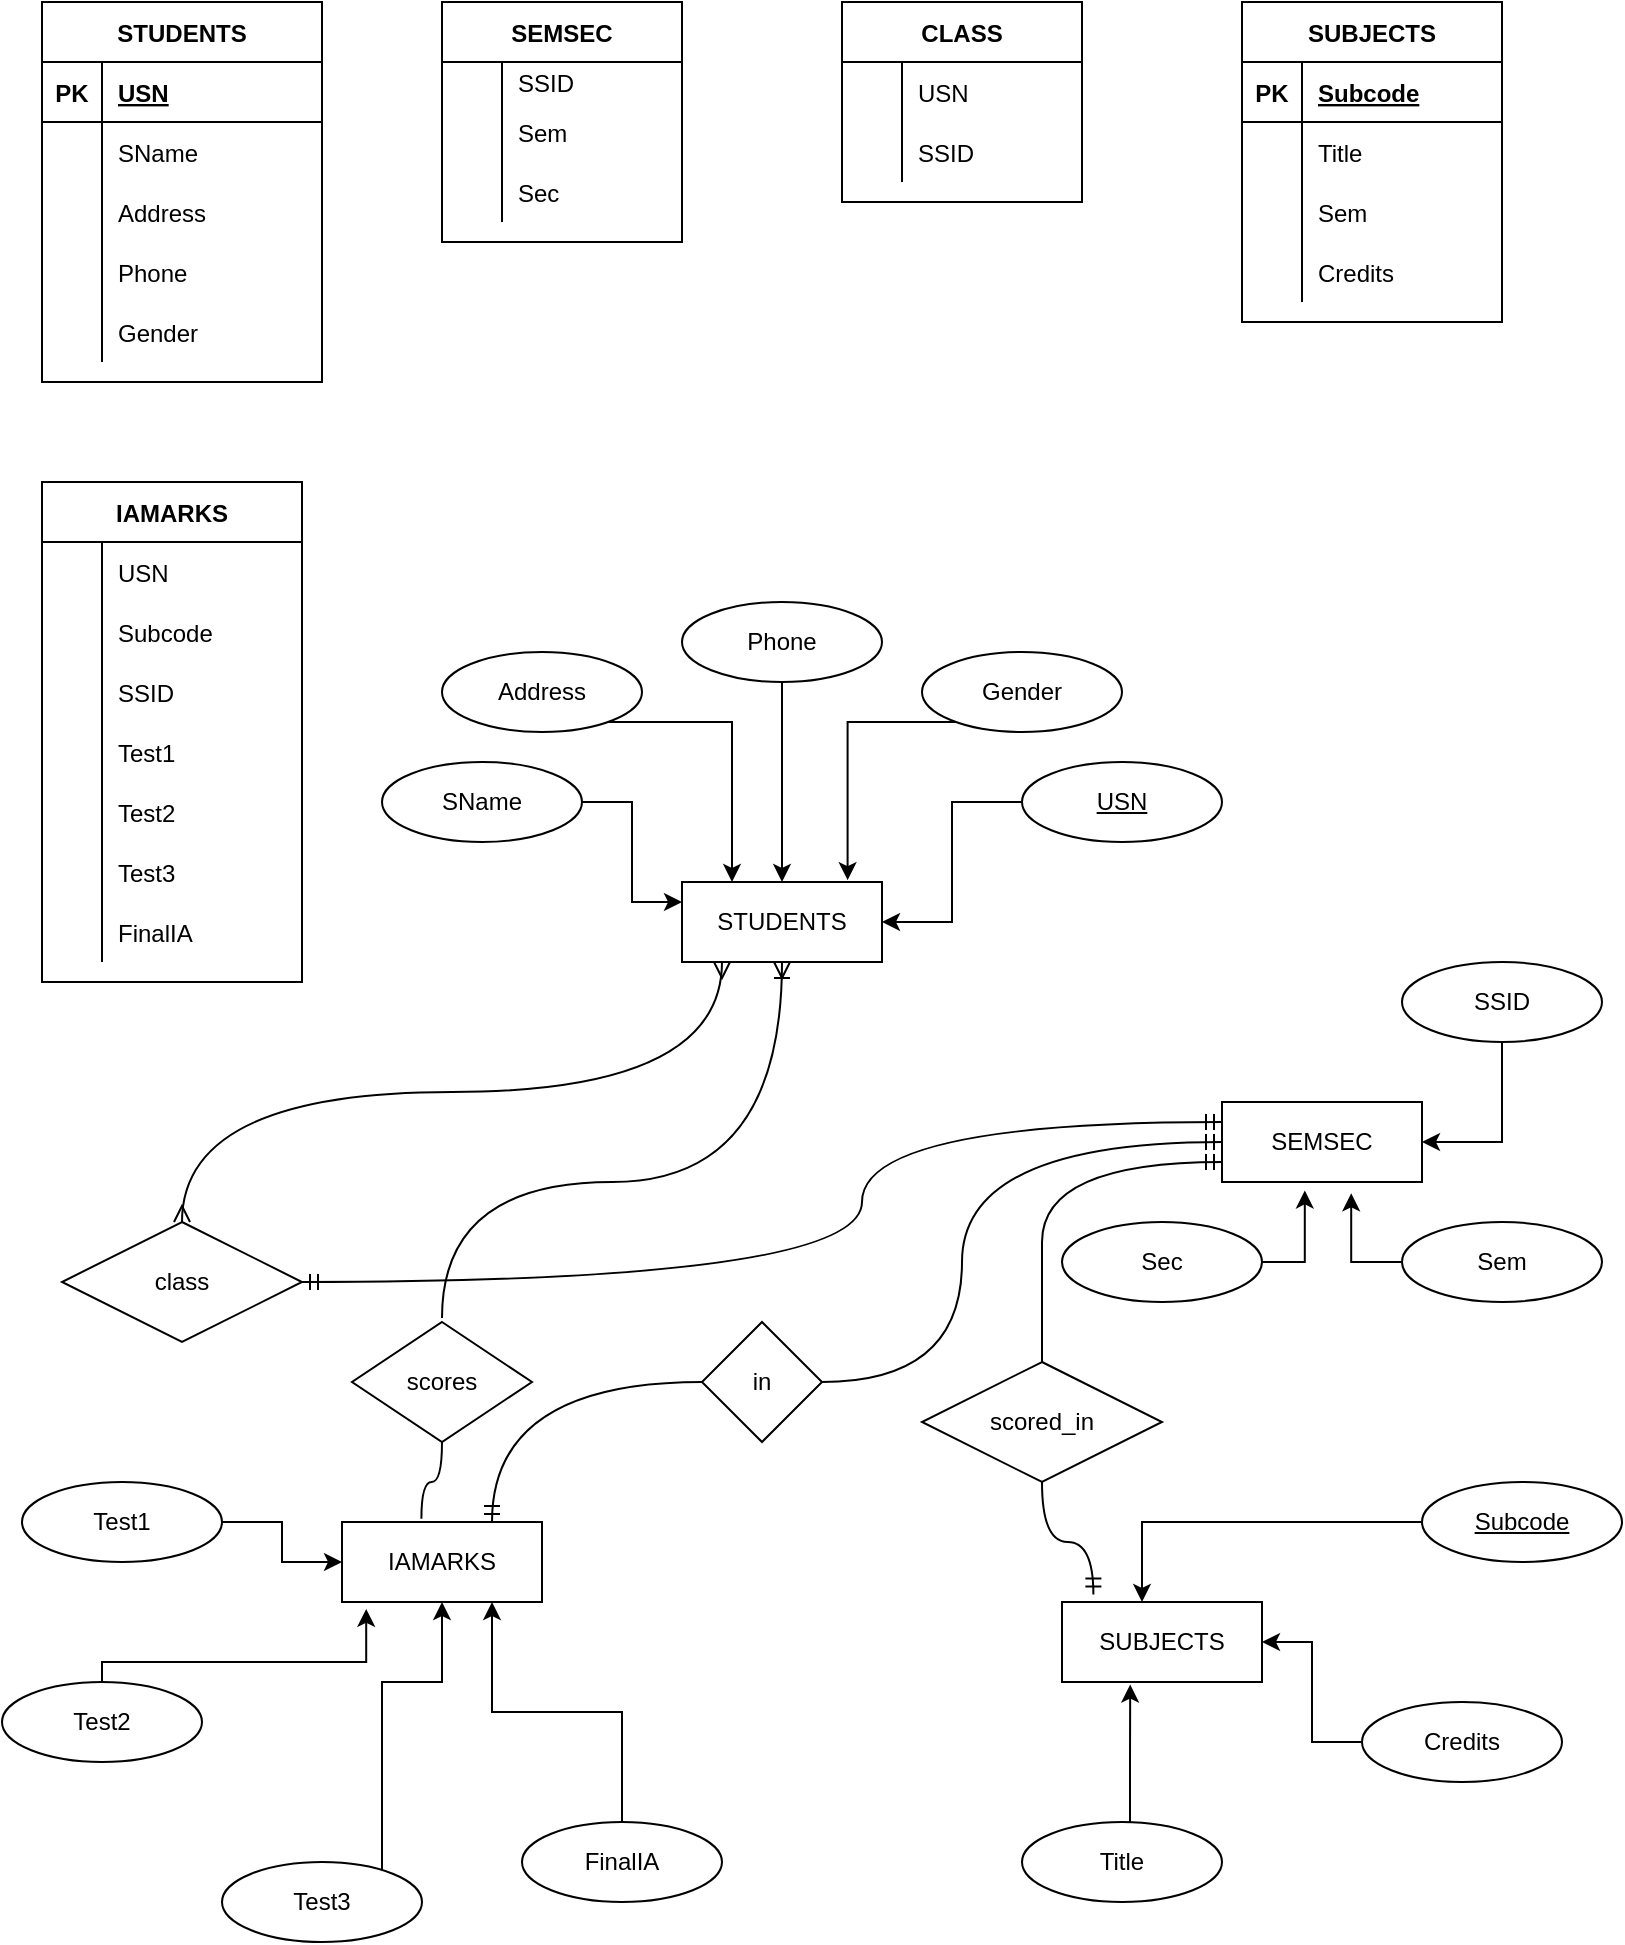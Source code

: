 <mxfile version="15.9.1" type="github">
  <diagram id="chDAB9A016qZAqYnTGIO" name="Page-1">
    <mxGraphModel dx="851" dy="464" grid="1" gridSize="10" guides="1" tooltips="1" connect="1" arrows="1" fold="1" page="1" pageScale="1" pageWidth="850" pageHeight="1100" math="0" shadow="0">
      <root>
        <mxCell id="0" />
        <mxCell id="1" parent="0" />
        <mxCell id="co3FYjdz3-iIL1spI5m8-1" value="STUDENTS" style="shape=table;startSize=30;container=1;collapsible=1;childLayout=tableLayout;fixedRows=1;rowLines=0;fontStyle=1;align=center;resizeLast=1;" parent="1" vertex="1">
          <mxGeometry x="40" y="40" width="140" height="190" as="geometry">
            <mxRectangle x="40" y="40" width="100" height="30" as="alternateBounds" />
          </mxGeometry>
        </mxCell>
        <mxCell id="co3FYjdz3-iIL1spI5m8-2" value="" style="shape=partialRectangle;collapsible=0;dropTarget=0;pointerEvents=0;fillColor=none;top=0;left=0;bottom=1;right=0;points=[[0,0.5],[1,0.5]];portConstraint=eastwest;" parent="co3FYjdz3-iIL1spI5m8-1" vertex="1">
          <mxGeometry y="30" width="140" height="30" as="geometry" />
        </mxCell>
        <mxCell id="co3FYjdz3-iIL1spI5m8-3" value="PK" style="shape=partialRectangle;connectable=0;fillColor=none;top=0;left=0;bottom=0;right=0;fontStyle=1;overflow=hidden;" parent="co3FYjdz3-iIL1spI5m8-2" vertex="1">
          <mxGeometry width="30" height="30" as="geometry" />
        </mxCell>
        <mxCell id="co3FYjdz3-iIL1spI5m8-4" value="USN" style="shape=partialRectangle;connectable=0;fillColor=none;top=0;left=0;bottom=0;right=0;align=left;spacingLeft=6;fontStyle=5;overflow=hidden;" parent="co3FYjdz3-iIL1spI5m8-2" vertex="1">
          <mxGeometry x="30" width="110" height="30" as="geometry" />
        </mxCell>
        <mxCell id="co3FYjdz3-iIL1spI5m8-5" value="" style="shape=partialRectangle;collapsible=0;dropTarget=0;pointerEvents=0;fillColor=none;top=0;left=0;bottom=0;right=0;points=[[0,0.5],[1,0.5]];portConstraint=eastwest;" parent="co3FYjdz3-iIL1spI5m8-1" vertex="1">
          <mxGeometry y="60" width="140" height="30" as="geometry" />
        </mxCell>
        <mxCell id="co3FYjdz3-iIL1spI5m8-6" value="" style="shape=partialRectangle;connectable=0;fillColor=none;top=0;left=0;bottom=0;right=0;editable=1;overflow=hidden;" parent="co3FYjdz3-iIL1spI5m8-5" vertex="1">
          <mxGeometry width="30" height="30" as="geometry" />
        </mxCell>
        <mxCell id="co3FYjdz3-iIL1spI5m8-7" value="SName" style="shape=partialRectangle;connectable=0;fillColor=none;top=0;left=0;bottom=0;right=0;align=left;spacingLeft=6;overflow=hidden;" parent="co3FYjdz3-iIL1spI5m8-5" vertex="1">
          <mxGeometry x="30" width="110" height="30" as="geometry" />
        </mxCell>
        <mxCell id="co3FYjdz3-iIL1spI5m8-8" value="" style="shape=partialRectangle;collapsible=0;dropTarget=0;pointerEvents=0;fillColor=none;top=0;left=0;bottom=0;right=0;points=[[0,0.5],[1,0.5]];portConstraint=eastwest;" parent="co3FYjdz3-iIL1spI5m8-1" vertex="1">
          <mxGeometry y="90" width="140" height="30" as="geometry" />
        </mxCell>
        <mxCell id="co3FYjdz3-iIL1spI5m8-9" value="" style="shape=partialRectangle;connectable=0;fillColor=none;top=0;left=0;bottom=0;right=0;editable=1;overflow=hidden;" parent="co3FYjdz3-iIL1spI5m8-8" vertex="1">
          <mxGeometry width="30" height="30" as="geometry" />
        </mxCell>
        <mxCell id="co3FYjdz3-iIL1spI5m8-10" value="Address" style="shape=partialRectangle;connectable=0;fillColor=none;top=0;left=0;bottom=0;right=0;align=left;spacingLeft=6;overflow=hidden;" parent="co3FYjdz3-iIL1spI5m8-8" vertex="1">
          <mxGeometry x="30" width="110" height="30" as="geometry" />
        </mxCell>
        <mxCell id="co3FYjdz3-iIL1spI5m8-11" value="" style="shape=partialRectangle;collapsible=0;dropTarget=0;pointerEvents=0;fillColor=none;top=0;left=0;bottom=0;right=0;points=[[0,0.5],[1,0.5]];portConstraint=eastwest;" parent="co3FYjdz3-iIL1spI5m8-1" vertex="1">
          <mxGeometry y="120" width="140" height="30" as="geometry" />
        </mxCell>
        <mxCell id="co3FYjdz3-iIL1spI5m8-12" value="" style="shape=partialRectangle;connectable=0;fillColor=none;top=0;left=0;bottom=0;right=0;editable=1;overflow=hidden;" parent="co3FYjdz3-iIL1spI5m8-11" vertex="1">
          <mxGeometry width="30" height="30" as="geometry" />
        </mxCell>
        <mxCell id="co3FYjdz3-iIL1spI5m8-13" value="Phone" style="shape=partialRectangle;connectable=0;fillColor=none;top=0;left=0;bottom=0;right=0;align=left;spacingLeft=6;overflow=hidden;" parent="co3FYjdz3-iIL1spI5m8-11" vertex="1">
          <mxGeometry x="30" width="110" height="30" as="geometry" />
        </mxCell>
        <mxCell id="co3FYjdz3-iIL1spI5m8-14" style="shape=partialRectangle;collapsible=0;dropTarget=0;pointerEvents=0;fillColor=none;top=0;left=0;bottom=0;right=0;points=[[0,0.5],[1,0.5]];portConstraint=eastwest;" parent="co3FYjdz3-iIL1spI5m8-1" vertex="1">
          <mxGeometry y="150" width="140" height="30" as="geometry" />
        </mxCell>
        <mxCell id="co3FYjdz3-iIL1spI5m8-15" style="shape=partialRectangle;connectable=0;fillColor=none;top=0;left=0;bottom=0;right=0;editable=1;overflow=hidden;" parent="co3FYjdz3-iIL1spI5m8-14" vertex="1">
          <mxGeometry width="30" height="30" as="geometry" />
        </mxCell>
        <mxCell id="co3FYjdz3-iIL1spI5m8-16" value="Gender" style="shape=partialRectangle;connectable=0;fillColor=none;top=0;left=0;bottom=0;right=0;align=left;spacingLeft=6;overflow=hidden;" parent="co3FYjdz3-iIL1spI5m8-14" vertex="1">
          <mxGeometry x="30" width="110" height="30" as="geometry" />
        </mxCell>
        <mxCell id="co3FYjdz3-iIL1spI5m8-17" value="SEMSEC" style="shape=table;startSize=30;container=1;collapsible=1;childLayout=tableLayout;fixedRows=1;rowLines=0;fontStyle=1;align=center;resizeLast=1;" parent="1" vertex="1">
          <mxGeometry x="240" y="40" width="120" height="120" as="geometry">
            <mxRectangle x="240" y="40" width="80" height="30" as="alternateBounds" />
          </mxGeometry>
        </mxCell>
        <mxCell id="co3FYjdz3-iIL1spI5m8-21" value="" style="shape=partialRectangle;collapsible=0;dropTarget=0;pointerEvents=0;fillColor=none;top=0;left=0;bottom=0;right=0;points=[[0,0.5],[1,0.5]];portConstraint=eastwest;" parent="co3FYjdz3-iIL1spI5m8-17" vertex="1">
          <mxGeometry y="30" width="120" height="20" as="geometry" />
        </mxCell>
        <mxCell id="co3FYjdz3-iIL1spI5m8-22" value="" style="shape=partialRectangle;connectable=0;fillColor=none;top=0;left=0;bottom=0;right=0;editable=1;overflow=hidden;" parent="co3FYjdz3-iIL1spI5m8-21" vertex="1">
          <mxGeometry width="30" height="20" as="geometry" />
        </mxCell>
        <mxCell id="co3FYjdz3-iIL1spI5m8-23" value="SSID" style="shape=partialRectangle;connectable=0;fillColor=none;top=0;left=0;bottom=0;right=0;align=left;spacingLeft=6;overflow=hidden;" parent="co3FYjdz3-iIL1spI5m8-21" vertex="1">
          <mxGeometry x="30" width="90" height="20" as="geometry" />
        </mxCell>
        <mxCell id="co3FYjdz3-iIL1spI5m8-24" value="" style="shape=partialRectangle;collapsible=0;dropTarget=0;pointerEvents=0;fillColor=none;top=0;left=0;bottom=0;right=0;points=[[0,0.5],[1,0.5]];portConstraint=eastwest;" parent="co3FYjdz3-iIL1spI5m8-17" vertex="1">
          <mxGeometry y="50" width="120" height="30" as="geometry" />
        </mxCell>
        <mxCell id="co3FYjdz3-iIL1spI5m8-25" value="" style="shape=partialRectangle;connectable=0;fillColor=none;top=0;left=0;bottom=0;right=0;editable=1;overflow=hidden;" parent="co3FYjdz3-iIL1spI5m8-24" vertex="1">
          <mxGeometry width="30" height="30" as="geometry" />
        </mxCell>
        <mxCell id="co3FYjdz3-iIL1spI5m8-26" value="Sem" style="shape=partialRectangle;connectable=0;fillColor=none;top=0;left=0;bottom=0;right=0;align=left;spacingLeft=6;overflow=hidden;" parent="co3FYjdz3-iIL1spI5m8-24" vertex="1">
          <mxGeometry x="30" width="90" height="30" as="geometry" />
        </mxCell>
        <mxCell id="co3FYjdz3-iIL1spI5m8-27" value="" style="shape=partialRectangle;collapsible=0;dropTarget=0;pointerEvents=0;fillColor=none;top=0;left=0;bottom=0;right=0;points=[[0,0.5],[1,0.5]];portConstraint=eastwest;" parent="co3FYjdz3-iIL1spI5m8-17" vertex="1">
          <mxGeometry y="80" width="120" height="30" as="geometry" />
        </mxCell>
        <mxCell id="co3FYjdz3-iIL1spI5m8-28" value="" style="shape=partialRectangle;connectable=0;fillColor=none;top=0;left=0;bottom=0;right=0;editable=1;overflow=hidden;" parent="co3FYjdz3-iIL1spI5m8-27" vertex="1">
          <mxGeometry width="30" height="30" as="geometry" />
        </mxCell>
        <mxCell id="co3FYjdz3-iIL1spI5m8-29" value="Sec" style="shape=partialRectangle;connectable=0;fillColor=none;top=0;left=0;bottom=0;right=0;align=left;spacingLeft=6;overflow=hidden;" parent="co3FYjdz3-iIL1spI5m8-27" vertex="1">
          <mxGeometry x="30" width="90" height="30" as="geometry" />
        </mxCell>
        <mxCell id="co3FYjdz3-iIL1spI5m8-33" value="CLASS" style="shape=table;startSize=30;container=1;collapsible=1;childLayout=tableLayout;fixedRows=1;rowLines=0;fontStyle=1;align=center;resizeLast=1;" parent="1" vertex="1">
          <mxGeometry x="440" y="40" width="120" height="100" as="geometry">
            <mxRectangle x="440" y="40" width="70" height="30" as="alternateBounds" />
          </mxGeometry>
        </mxCell>
        <mxCell id="co3FYjdz3-iIL1spI5m8-37" value="" style="shape=partialRectangle;collapsible=0;dropTarget=0;pointerEvents=0;fillColor=none;top=0;left=0;bottom=0;right=0;points=[[0,0.5],[1,0.5]];portConstraint=eastwest;" parent="co3FYjdz3-iIL1spI5m8-33" vertex="1">
          <mxGeometry y="30" width="120" height="30" as="geometry" />
        </mxCell>
        <mxCell id="co3FYjdz3-iIL1spI5m8-38" value="" style="shape=partialRectangle;connectable=0;fillColor=none;top=0;left=0;bottom=0;right=0;editable=1;overflow=hidden;" parent="co3FYjdz3-iIL1spI5m8-37" vertex="1">
          <mxGeometry width="30" height="30" as="geometry" />
        </mxCell>
        <mxCell id="co3FYjdz3-iIL1spI5m8-39" value="USN" style="shape=partialRectangle;connectable=0;fillColor=none;top=0;left=0;bottom=0;right=0;align=left;spacingLeft=6;overflow=hidden;" parent="co3FYjdz3-iIL1spI5m8-37" vertex="1">
          <mxGeometry x="30" width="90" height="30" as="geometry" />
        </mxCell>
        <mxCell id="co3FYjdz3-iIL1spI5m8-40" value="" style="shape=partialRectangle;collapsible=0;dropTarget=0;pointerEvents=0;fillColor=none;top=0;left=0;bottom=0;right=0;points=[[0,0.5],[1,0.5]];portConstraint=eastwest;" parent="co3FYjdz3-iIL1spI5m8-33" vertex="1">
          <mxGeometry y="60" width="120" height="30" as="geometry" />
        </mxCell>
        <mxCell id="co3FYjdz3-iIL1spI5m8-41" value="" style="shape=partialRectangle;connectable=0;fillColor=none;top=0;left=0;bottom=0;right=0;editable=1;overflow=hidden;" parent="co3FYjdz3-iIL1spI5m8-40" vertex="1">
          <mxGeometry width="30" height="30" as="geometry" />
        </mxCell>
        <mxCell id="co3FYjdz3-iIL1spI5m8-42" value="SSID" style="shape=partialRectangle;connectable=0;fillColor=none;top=0;left=0;bottom=0;right=0;align=left;spacingLeft=6;overflow=hidden;" parent="co3FYjdz3-iIL1spI5m8-40" vertex="1">
          <mxGeometry x="30" width="90" height="30" as="geometry" />
        </mxCell>
        <mxCell id="co3FYjdz3-iIL1spI5m8-46" value="SUBJECTS" style="shape=table;startSize=30;container=1;collapsible=1;childLayout=tableLayout;fixedRows=1;rowLines=0;fontStyle=1;align=center;resizeLast=1;" parent="1" vertex="1">
          <mxGeometry x="640" y="40" width="130" height="160" as="geometry">
            <mxRectangle x="640" y="40" width="100" height="30" as="alternateBounds" />
          </mxGeometry>
        </mxCell>
        <mxCell id="co3FYjdz3-iIL1spI5m8-47" value="" style="shape=partialRectangle;collapsible=0;dropTarget=0;pointerEvents=0;fillColor=none;top=0;left=0;bottom=1;right=0;points=[[0,0.5],[1,0.5]];portConstraint=eastwest;" parent="co3FYjdz3-iIL1spI5m8-46" vertex="1">
          <mxGeometry y="30" width="130" height="30" as="geometry" />
        </mxCell>
        <mxCell id="co3FYjdz3-iIL1spI5m8-48" value="PK" style="shape=partialRectangle;connectable=0;fillColor=none;top=0;left=0;bottom=0;right=0;fontStyle=1;overflow=hidden;" parent="co3FYjdz3-iIL1spI5m8-47" vertex="1">
          <mxGeometry width="30" height="30" as="geometry" />
        </mxCell>
        <mxCell id="co3FYjdz3-iIL1spI5m8-49" value="Subcode" style="shape=partialRectangle;connectable=0;fillColor=none;top=0;left=0;bottom=0;right=0;align=left;spacingLeft=6;fontStyle=5;overflow=hidden;" parent="co3FYjdz3-iIL1spI5m8-47" vertex="1">
          <mxGeometry x="30" width="100" height="30" as="geometry" />
        </mxCell>
        <mxCell id="co3FYjdz3-iIL1spI5m8-50" value="" style="shape=partialRectangle;collapsible=0;dropTarget=0;pointerEvents=0;fillColor=none;top=0;left=0;bottom=0;right=0;points=[[0,0.5],[1,0.5]];portConstraint=eastwest;" parent="co3FYjdz3-iIL1spI5m8-46" vertex="1">
          <mxGeometry y="60" width="130" height="30" as="geometry" />
        </mxCell>
        <mxCell id="co3FYjdz3-iIL1spI5m8-51" value="" style="shape=partialRectangle;connectable=0;fillColor=none;top=0;left=0;bottom=0;right=0;editable=1;overflow=hidden;" parent="co3FYjdz3-iIL1spI5m8-50" vertex="1">
          <mxGeometry width="30" height="30" as="geometry" />
        </mxCell>
        <mxCell id="co3FYjdz3-iIL1spI5m8-52" value="Title" style="shape=partialRectangle;connectable=0;fillColor=none;top=0;left=0;bottom=0;right=0;align=left;spacingLeft=6;overflow=hidden;" parent="co3FYjdz3-iIL1spI5m8-50" vertex="1">
          <mxGeometry x="30" width="100" height="30" as="geometry" />
        </mxCell>
        <mxCell id="co3FYjdz3-iIL1spI5m8-53" value="" style="shape=partialRectangle;collapsible=0;dropTarget=0;pointerEvents=0;fillColor=none;top=0;left=0;bottom=0;right=0;points=[[0,0.5],[1,0.5]];portConstraint=eastwest;" parent="co3FYjdz3-iIL1spI5m8-46" vertex="1">
          <mxGeometry y="90" width="130" height="30" as="geometry" />
        </mxCell>
        <mxCell id="co3FYjdz3-iIL1spI5m8-54" value="" style="shape=partialRectangle;connectable=0;fillColor=none;top=0;left=0;bottom=0;right=0;editable=1;overflow=hidden;" parent="co3FYjdz3-iIL1spI5m8-53" vertex="1">
          <mxGeometry width="30" height="30" as="geometry" />
        </mxCell>
        <mxCell id="co3FYjdz3-iIL1spI5m8-55" value="Sem" style="shape=partialRectangle;connectable=0;fillColor=none;top=0;left=0;bottom=0;right=0;align=left;spacingLeft=6;overflow=hidden;" parent="co3FYjdz3-iIL1spI5m8-53" vertex="1">
          <mxGeometry x="30" width="100" height="30" as="geometry" />
        </mxCell>
        <mxCell id="co3FYjdz3-iIL1spI5m8-56" value="" style="shape=partialRectangle;collapsible=0;dropTarget=0;pointerEvents=0;fillColor=none;top=0;left=0;bottom=0;right=0;points=[[0,0.5],[1,0.5]];portConstraint=eastwest;" parent="co3FYjdz3-iIL1spI5m8-46" vertex="1">
          <mxGeometry y="120" width="130" height="30" as="geometry" />
        </mxCell>
        <mxCell id="co3FYjdz3-iIL1spI5m8-57" value="" style="shape=partialRectangle;connectable=0;fillColor=none;top=0;left=0;bottom=0;right=0;editable=1;overflow=hidden;" parent="co3FYjdz3-iIL1spI5m8-56" vertex="1">
          <mxGeometry width="30" height="30" as="geometry" />
        </mxCell>
        <mxCell id="co3FYjdz3-iIL1spI5m8-58" value="Credits" style="shape=partialRectangle;connectable=0;fillColor=none;top=0;left=0;bottom=0;right=0;align=left;spacingLeft=6;overflow=hidden;" parent="co3FYjdz3-iIL1spI5m8-56" vertex="1">
          <mxGeometry x="30" width="100" height="30" as="geometry" />
        </mxCell>
        <mxCell id="co3FYjdz3-iIL1spI5m8-59" value="IAMARKS" style="shape=table;startSize=30;container=1;collapsible=1;childLayout=tableLayout;fixedRows=1;rowLines=0;fontStyle=1;align=center;resizeLast=1;" parent="1" vertex="1">
          <mxGeometry x="40" y="280" width="130" height="250" as="geometry">
            <mxRectangle x="40" y="280" width="90" height="30" as="alternateBounds" />
          </mxGeometry>
        </mxCell>
        <mxCell id="co3FYjdz3-iIL1spI5m8-63" value="" style="shape=partialRectangle;collapsible=0;dropTarget=0;pointerEvents=0;fillColor=none;top=0;left=0;bottom=0;right=0;points=[[0,0.5],[1,0.5]];portConstraint=eastwest;" parent="co3FYjdz3-iIL1spI5m8-59" vertex="1">
          <mxGeometry y="30" width="130" height="30" as="geometry" />
        </mxCell>
        <mxCell id="co3FYjdz3-iIL1spI5m8-64" value="" style="shape=partialRectangle;connectable=0;fillColor=none;top=0;left=0;bottom=0;right=0;editable=1;overflow=hidden;" parent="co3FYjdz3-iIL1spI5m8-63" vertex="1">
          <mxGeometry width="30" height="30" as="geometry" />
        </mxCell>
        <mxCell id="co3FYjdz3-iIL1spI5m8-65" value="USN" style="shape=partialRectangle;connectable=0;fillColor=none;top=0;left=0;bottom=0;right=0;align=left;spacingLeft=6;overflow=hidden;" parent="co3FYjdz3-iIL1spI5m8-63" vertex="1">
          <mxGeometry x="30" width="100" height="30" as="geometry" />
        </mxCell>
        <mxCell id="co3FYjdz3-iIL1spI5m8-66" value="" style="shape=partialRectangle;collapsible=0;dropTarget=0;pointerEvents=0;fillColor=none;top=0;left=0;bottom=0;right=0;points=[[0,0.5],[1,0.5]];portConstraint=eastwest;" parent="co3FYjdz3-iIL1spI5m8-59" vertex="1">
          <mxGeometry y="60" width="130" height="30" as="geometry" />
        </mxCell>
        <mxCell id="co3FYjdz3-iIL1spI5m8-67" value="" style="shape=partialRectangle;connectable=0;fillColor=none;top=0;left=0;bottom=0;right=0;editable=1;overflow=hidden;" parent="co3FYjdz3-iIL1spI5m8-66" vertex="1">
          <mxGeometry width="30" height="30" as="geometry" />
        </mxCell>
        <mxCell id="co3FYjdz3-iIL1spI5m8-68" value="Subcode" style="shape=partialRectangle;connectable=0;fillColor=none;top=0;left=0;bottom=0;right=0;align=left;spacingLeft=6;overflow=hidden;" parent="co3FYjdz3-iIL1spI5m8-66" vertex="1">
          <mxGeometry x="30" width="100" height="30" as="geometry" />
        </mxCell>
        <mxCell id="co3FYjdz3-iIL1spI5m8-69" value="" style="shape=partialRectangle;collapsible=0;dropTarget=0;pointerEvents=0;fillColor=none;top=0;left=0;bottom=0;right=0;points=[[0,0.5],[1,0.5]];portConstraint=eastwest;" parent="co3FYjdz3-iIL1spI5m8-59" vertex="1">
          <mxGeometry y="90" width="130" height="30" as="geometry" />
        </mxCell>
        <mxCell id="co3FYjdz3-iIL1spI5m8-70" value="" style="shape=partialRectangle;connectable=0;fillColor=none;top=0;left=0;bottom=0;right=0;editable=1;overflow=hidden;" parent="co3FYjdz3-iIL1spI5m8-69" vertex="1">
          <mxGeometry width="30" height="30" as="geometry" />
        </mxCell>
        <mxCell id="co3FYjdz3-iIL1spI5m8-71" value="SSID" style="shape=partialRectangle;connectable=0;fillColor=none;top=0;left=0;bottom=0;right=0;align=left;spacingLeft=6;overflow=hidden;" parent="co3FYjdz3-iIL1spI5m8-69" vertex="1">
          <mxGeometry x="30" width="100" height="30" as="geometry" />
        </mxCell>
        <mxCell id="co3FYjdz3-iIL1spI5m8-75" style="shape=partialRectangle;collapsible=0;dropTarget=0;pointerEvents=0;fillColor=none;top=0;left=0;bottom=0;right=0;points=[[0,0.5],[1,0.5]];portConstraint=eastwest;" parent="co3FYjdz3-iIL1spI5m8-59" vertex="1">
          <mxGeometry y="120" width="130" height="30" as="geometry" />
        </mxCell>
        <mxCell id="co3FYjdz3-iIL1spI5m8-76" style="shape=partialRectangle;connectable=0;fillColor=none;top=0;left=0;bottom=0;right=0;editable=1;overflow=hidden;" parent="co3FYjdz3-iIL1spI5m8-75" vertex="1">
          <mxGeometry width="30" height="30" as="geometry" />
        </mxCell>
        <mxCell id="co3FYjdz3-iIL1spI5m8-77" value="Test1" style="shape=partialRectangle;connectable=0;fillColor=none;top=0;left=0;bottom=0;right=0;align=left;spacingLeft=6;overflow=hidden;" parent="co3FYjdz3-iIL1spI5m8-75" vertex="1">
          <mxGeometry x="30" width="100" height="30" as="geometry" />
        </mxCell>
        <mxCell id="co3FYjdz3-iIL1spI5m8-72" style="shape=partialRectangle;collapsible=0;dropTarget=0;pointerEvents=0;fillColor=none;top=0;left=0;bottom=0;right=0;points=[[0,0.5],[1,0.5]];portConstraint=eastwest;" parent="co3FYjdz3-iIL1spI5m8-59" vertex="1">
          <mxGeometry y="150" width="130" height="30" as="geometry" />
        </mxCell>
        <mxCell id="co3FYjdz3-iIL1spI5m8-73" style="shape=partialRectangle;connectable=0;fillColor=none;top=0;left=0;bottom=0;right=0;editable=1;overflow=hidden;" parent="co3FYjdz3-iIL1spI5m8-72" vertex="1">
          <mxGeometry width="30" height="30" as="geometry" />
        </mxCell>
        <mxCell id="co3FYjdz3-iIL1spI5m8-74" value="Test2" style="shape=partialRectangle;connectable=0;fillColor=none;top=0;left=0;bottom=0;right=0;align=left;spacingLeft=6;overflow=hidden;" parent="co3FYjdz3-iIL1spI5m8-72" vertex="1">
          <mxGeometry x="30" width="100" height="30" as="geometry" />
        </mxCell>
        <mxCell id="co3FYjdz3-iIL1spI5m8-78" style="shape=partialRectangle;collapsible=0;dropTarget=0;pointerEvents=0;fillColor=none;top=0;left=0;bottom=0;right=0;points=[[0,0.5],[1,0.5]];portConstraint=eastwest;" parent="co3FYjdz3-iIL1spI5m8-59" vertex="1">
          <mxGeometry y="180" width="130" height="30" as="geometry" />
        </mxCell>
        <mxCell id="co3FYjdz3-iIL1spI5m8-79" style="shape=partialRectangle;connectable=0;fillColor=none;top=0;left=0;bottom=0;right=0;editable=1;overflow=hidden;" parent="co3FYjdz3-iIL1spI5m8-78" vertex="1">
          <mxGeometry width="30" height="30" as="geometry" />
        </mxCell>
        <mxCell id="co3FYjdz3-iIL1spI5m8-80" value="Test3" style="shape=partialRectangle;connectable=0;fillColor=none;top=0;left=0;bottom=0;right=0;align=left;spacingLeft=6;overflow=hidden;" parent="co3FYjdz3-iIL1spI5m8-78" vertex="1">
          <mxGeometry x="30" width="100" height="30" as="geometry" />
        </mxCell>
        <mxCell id="co3FYjdz3-iIL1spI5m8-81" style="shape=partialRectangle;collapsible=0;dropTarget=0;pointerEvents=0;fillColor=none;top=0;left=0;bottom=0;right=0;points=[[0,0.5],[1,0.5]];portConstraint=eastwest;" parent="co3FYjdz3-iIL1spI5m8-59" vertex="1">
          <mxGeometry y="210" width="130" height="30" as="geometry" />
        </mxCell>
        <mxCell id="co3FYjdz3-iIL1spI5m8-82" style="shape=partialRectangle;connectable=0;fillColor=none;top=0;left=0;bottom=0;right=0;editable=1;overflow=hidden;" parent="co3FYjdz3-iIL1spI5m8-81" vertex="1">
          <mxGeometry width="30" height="30" as="geometry" />
        </mxCell>
        <mxCell id="co3FYjdz3-iIL1spI5m8-83" value="FinalIA" style="shape=partialRectangle;connectable=0;fillColor=none;top=0;left=0;bottom=0;right=0;align=left;spacingLeft=6;overflow=hidden;" parent="co3FYjdz3-iIL1spI5m8-81" vertex="1">
          <mxGeometry x="30" width="100" height="30" as="geometry" />
        </mxCell>
        <mxCell id="co3FYjdz3-iIL1spI5m8-84" value="STUDENTS" style="whiteSpace=wrap;html=1;align=center;" parent="1" vertex="1">
          <mxGeometry x="360" y="480" width="100" height="40" as="geometry" />
        </mxCell>
        <mxCell id="co3FYjdz3-iIL1spI5m8-86" value="IAMARKS" style="whiteSpace=wrap;html=1;align=center;" parent="1" vertex="1">
          <mxGeometry x="190" y="800" width="100" height="40" as="geometry" />
        </mxCell>
        <mxCell id="co3FYjdz3-iIL1spI5m8-87" value="SUBJECTS" style="whiteSpace=wrap;html=1;align=center;" parent="1" vertex="1">
          <mxGeometry x="550" y="840" width="100" height="40" as="geometry" />
        </mxCell>
        <mxCell id="co3FYjdz3-iIL1spI5m8-88" value="SEMSEC" style="whiteSpace=wrap;html=1;align=center;" parent="1" vertex="1">
          <mxGeometry x="630" y="590" width="100" height="40" as="geometry" />
        </mxCell>
        <mxCell id="co3FYjdz3-iIL1spI5m8-115" style="edgeStyle=orthogonalEdgeStyle;rounded=0;orthogonalLoop=1;jettySize=auto;html=1;entryX=1;entryY=0.5;entryDx=0;entryDy=0;" parent="1" source="co3FYjdz3-iIL1spI5m8-89" target="co3FYjdz3-iIL1spI5m8-84" edge="1">
          <mxGeometry relative="1" as="geometry" />
        </mxCell>
        <mxCell id="co3FYjdz3-iIL1spI5m8-89" value="USN" style="ellipse;whiteSpace=wrap;html=1;align=center;fontStyle=4;" parent="1" vertex="1">
          <mxGeometry x="530" y="420" width="100" height="40" as="geometry" />
        </mxCell>
        <mxCell id="co3FYjdz3-iIL1spI5m8-113" style="edgeStyle=orthogonalEdgeStyle;rounded=0;orthogonalLoop=1;jettySize=auto;html=1;entryX=0.5;entryY=0;entryDx=0;entryDy=0;" parent="1" source="co3FYjdz3-iIL1spI5m8-90" target="co3FYjdz3-iIL1spI5m8-84" edge="1">
          <mxGeometry relative="1" as="geometry" />
        </mxCell>
        <mxCell id="co3FYjdz3-iIL1spI5m8-90" value="Phone" style="ellipse;whiteSpace=wrap;html=1;align=center;" parent="1" vertex="1">
          <mxGeometry x="360" y="340" width="100" height="40" as="geometry" />
        </mxCell>
        <mxCell id="co3FYjdz3-iIL1spI5m8-112" style="edgeStyle=orthogonalEdgeStyle;rounded=0;orthogonalLoop=1;jettySize=auto;html=1;entryX=0.25;entryY=0;entryDx=0;entryDy=0;" parent="1" source="co3FYjdz3-iIL1spI5m8-91" target="co3FYjdz3-iIL1spI5m8-84" edge="1">
          <mxGeometry relative="1" as="geometry">
            <Array as="points">
              <mxPoint x="385" y="400" />
            </Array>
          </mxGeometry>
        </mxCell>
        <mxCell id="co3FYjdz3-iIL1spI5m8-91" value="Address" style="ellipse;whiteSpace=wrap;html=1;align=center;" parent="1" vertex="1">
          <mxGeometry x="240" y="365" width="100" height="40" as="geometry" />
        </mxCell>
        <mxCell id="co3FYjdz3-iIL1spI5m8-110" style="edgeStyle=orthogonalEdgeStyle;rounded=0;orthogonalLoop=1;jettySize=auto;html=1;entryX=0;entryY=0.25;entryDx=0;entryDy=0;" parent="1" source="co3FYjdz3-iIL1spI5m8-92" target="co3FYjdz3-iIL1spI5m8-84" edge="1">
          <mxGeometry relative="1" as="geometry">
            <mxPoint x="340" y="490" as="targetPoint" />
          </mxGeometry>
        </mxCell>
        <mxCell id="co3FYjdz3-iIL1spI5m8-92" value="SName" style="ellipse;whiteSpace=wrap;html=1;align=center;" parent="1" vertex="1">
          <mxGeometry x="210" y="420" width="100" height="40" as="geometry" />
        </mxCell>
        <mxCell id="co3FYjdz3-iIL1spI5m8-114" style="edgeStyle=orthogonalEdgeStyle;rounded=0;orthogonalLoop=1;jettySize=auto;html=1;entryX=0.828;entryY=-0.023;entryDx=0;entryDy=0;entryPerimeter=0;" parent="1" source="co3FYjdz3-iIL1spI5m8-93" target="co3FYjdz3-iIL1spI5m8-84" edge="1">
          <mxGeometry relative="1" as="geometry">
            <Array as="points">
              <mxPoint x="443" y="400" />
            </Array>
          </mxGeometry>
        </mxCell>
        <mxCell id="co3FYjdz3-iIL1spI5m8-93" value="Gender" style="ellipse;whiteSpace=wrap;html=1;align=center;" parent="1" vertex="1">
          <mxGeometry x="480" y="365" width="100" height="40" as="geometry" />
        </mxCell>
        <mxCell id="co3FYjdz3-iIL1spI5m8-118" style="edgeStyle=orthogonalEdgeStyle;rounded=0;orthogonalLoop=1;jettySize=auto;html=1;" parent="1" source="co3FYjdz3-iIL1spI5m8-96" target="co3FYjdz3-iIL1spI5m8-86" edge="1">
          <mxGeometry relative="1" as="geometry" />
        </mxCell>
        <mxCell id="co3FYjdz3-iIL1spI5m8-96" value="Test1" style="ellipse;whiteSpace=wrap;html=1;align=center;" parent="1" vertex="1">
          <mxGeometry x="30" y="780" width="100" height="40" as="geometry" />
        </mxCell>
        <mxCell id="co3FYjdz3-iIL1spI5m8-125" style="edgeStyle=orthogonalEdgeStyle;rounded=0;orthogonalLoop=1;jettySize=auto;html=1;entryX=0.4;entryY=0;entryDx=0;entryDy=0;entryPerimeter=0;" parent="1" source="co3FYjdz3-iIL1spI5m8-97" target="co3FYjdz3-iIL1spI5m8-87" edge="1">
          <mxGeometry relative="1" as="geometry">
            <Array as="points">
              <mxPoint x="590" y="800" />
            </Array>
          </mxGeometry>
        </mxCell>
        <mxCell id="co3FYjdz3-iIL1spI5m8-97" value="Subcode" style="ellipse;whiteSpace=wrap;html=1;align=center;fontStyle=4;" parent="1" vertex="1">
          <mxGeometry x="730" y="780" width="100" height="40" as="geometry" />
        </mxCell>
        <mxCell id="co3FYjdz3-iIL1spI5m8-133" style="edgeStyle=orthogonalEdgeStyle;rounded=0;orthogonalLoop=1;jettySize=auto;html=1;entryX=1;entryY=0.5;entryDx=0;entryDy=0;" parent="1" source="co3FYjdz3-iIL1spI5m8-99" target="co3FYjdz3-iIL1spI5m8-88" edge="1">
          <mxGeometry relative="1" as="geometry" />
        </mxCell>
        <mxCell id="co3FYjdz3-iIL1spI5m8-99" value="SSID" style="ellipse;whiteSpace=wrap;html=1;align=center;" parent="1" vertex="1">
          <mxGeometry x="720" y="520" width="100" height="40" as="geometry" />
        </mxCell>
        <mxCell id="co3FYjdz3-iIL1spI5m8-131" style="edgeStyle=orthogonalEdgeStyle;rounded=0;orthogonalLoop=1;jettySize=auto;html=1;entryX=0.414;entryY=1.105;entryDx=0;entryDy=0;entryPerimeter=0;" parent="1" source="co3FYjdz3-iIL1spI5m8-100" target="co3FYjdz3-iIL1spI5m8-88" edge="1">
          <mxGeometry relative="1" as="geometry">
            <Array as="points">
              <mxPoint x="671" y="670" />
            </Array>
          </mxGeometry>
        </mxCell>
        <mxCell id="co3FYjdz3-iIL1spI5m8-100" value="Sec" style="ellipse;whiteSpace=wrap;html=1;align=center;" parent="1" vertex="1">
          <mxGeometry x="550" y="650" width="100" height="40" as="geometry" />
        </mxCell>
        <mxCell id="co3FYjdz3-iIL1spI5m8-132" style="edgeStyle=orthogonalEdgeStyle;rounded=0;orthogonalLoop=1;jettySize=auto;html=1;entryX=0.646;entryY=1.141;entryDx=0;entryDy=0;entryPerimeter=0;" parent="1" source="co3FYjdz3-iIL1spI5m8-101" target="co3FYjdz3-iIL1spI5m8-88" edge="1">
          <mxGeometry relative="1" as="geometry">
            <Array as="points">
              <mxPoint x="695" y="670" />
            </Array>
          </mxGeometry>
        </mxCell>
        <mxCell id="co3FYjdz3-iIL1spI5m8-101" value="Sem" style="ellipse;whiteSpace=wrap;html=1;align=center;" parent="1" vertex="1">
          <mxGeometry x="720" y="650" width="100" height="40" as="geometry" />
        </mxCell>
        <mxCell id="co3FYjdz3-iIL1spI5m8-119" style="edgeStyle=orthogonalEdgeStyle;rounded=0;orthogonalLoop=1;jettySize=auto;html=1;entryX=0.121;entryY=1.086;entryDx=0;entryDy=0;entryPerimeter=0;" parent="1" source="co3FYjdz3-iIL1spI5m8-102" target="co3FYjdz3-iIL1spI5m8-86" edge="1">
          <mxGeometry relative="1" as="geometry">
            <Array as="points">
              <mxPoint x="70" y="870" />
              <mxPoint x="202" y="870" />
            </Array>
          </mxGeometry>
        </mxCell>
        <mxCell id="co3FYjdz3-iIL1spI5m8-102" value="Test2" style="ellipse;whiteSpace=wrap;html=1;align=center;" parent="1" vertex="1">
          <mxGeometry x="20" y="880" width="100" height="40" as="geometry" />
        </mxCell>
        <mxCell id="co3FYjdz3-iIL1spI5m8-120" style="edgeStyle=orthogonalEdgeStyle;rounded=0;orthogonalLoop=1;jettySize=auto;html=1;entryX=0.5;entryY=1;entryDx=0;entryDy=0;" parent="1" source="co3FYjdz3-iIL1spI5m8-103" target="co3FYjdz3-iIL1spI5m8-86" edge="1">
          <mxGeometry relative="1" as="geometry">
            <Array as="points">
              <mxPoint x="210" y="880" />
              <mxPoint x="240" y="880" />
            </Array>
          </mxGeometry>
        </mxCell>
        <mxCell id="co3FYjdz3-iIL1spI5m8-103" value="Test3" style="ellipse;whiteSpace=wrap;html=1;align=center;" parent="1" vertex="1">
          <mxGeometry x="130" y="970" width="100" height="40" as="geometry" />
        </mxCell>
        <mxCell id="co3FYjdz3-iIL1spI5m8-121" style="edgeStyle=orthogonalEdgeStyle;rounded=0;orthogonalLoop=1;jettySize=auto;html=1;entryX=0.75;entryY=1;entryDx=0;entryDy=0;" parent="1" source="co3FYjdz3-iIL1spI5m8-104" target="co3FYjdz3-iIL1spI5m8-86" edge="1">
          <mxGeometry relative="1" as="geometry" />
        </mxCell>
        <mxCell id="co3FYjdz3-iIL1spI5m8-104" value="FinalIA" style="ellipse;whiteSpace=wrap;html=1;align=center;" parent="1" vertex="1">
          <mxGeometry x="280" y="950" width="100" height="40" as="geometry" />
        </mxCell>
        <mxCell id="co3FYjdz3-iIL1spI5m8-126" style="edgeStyle=orthogonalEdgeStyle;rounded=0;orthogonalLoop=1;jettySize=auto;html=1;entryX=1;entryY=0.5;entryDx=0;entryDy=0;" parent="1" source="co3FYjdz3-iIL1spI5m8-107" target="co3FYjdz3-iIL1spI5m8-87" edge="1">
          <mxGeometry relative="1" as="geometry" />
        </mxCell>
        <mxCell id="co3FYjdz3-iIL1spI5m8-107" value="Credits" style="ellipse;whiteSpace=wrap;html=1;align=center;" parent="1" vertex="1">
          <mxGeometry x="700" y="890" width="100" height="40" as="geometry" />
        </mxCell>
        <mxCell id="co3FYjdz3-iIL1spI5m8-128" style="edgeStyle=orthogonalEdgeStyle;rounded=0;orthogonalLoop=1;jettySize=auto;html=1;entryX=0.341;entryY=1.032;entryDx=0;entryDy=0;entryPerimeter=0;" parent="1" source="co3FYjdz3-iIL1spI5m8-109" target="co3FYjdz3-iIL1spI5m8-87" edge="1">
          <mxGeometry relative="1" as="geometry">
            <Array as="points">
              <mxPoint x="584" y="920" />
              <mxPoint x="584" y="920" />
            </Array>
          </mxGeometry>
        </mxCell>
        <mxCell id="co3FYjdz3-iIL1spI5m8-109" value="Title" style="ellipse;whiteSpace=wrap;html=1;align=center;" parent="1" vertex="1">
          <mxGeometry x="530" y="950" width="100" height="40" as="geometry" />
        </mxCell>
        <mxCell id="co3FYjdz3-iIL1spI5m8-139" value="" style="edgeStyle=orthogonalEdgeStyle;fontSize=12;html=1;endArrow=ERmany;startArrow=ERmany;exitX=0.5;exitY=0;exitDx=0;exitDy=0;entryX=0.2;entryY=1;entryDx=0;entryDy=0;entryPerimeter=0;curved=1;" parent="1" source="vcZVGsRHmlM-1-AFRnty-2" target="co3FYjdz3-iIL1spI5m8-84" edge="1">
          <mxGeometry width="100" height="100" relative="1" as="geometry">
            <mxPoint x="107.9" y="669.64" as="sourcePoint" />
            <mxPoint x="310" y="520" as="targetPoint" />
          </mxGeometry>
        </mxCell>
        <mxCell id="co3FYjdz3-iIL1spI5m8-140" value="" style="edgeStyle=orthogonalEdgeStyle;fontSize=12;html=1;endArrow=ERoneToMany;curved=1;entryX=0.5;entryY=1;entryDx=0;entryDy=0;startArrow=none;" parent="1" target="co3FYjdz3-iIL1spI5m8-84" edge="1">
          <mxGeometry width="100" height="100" relative="1" as="geometry">
            <mxPoint x="240" y="698" as="sourcePoint" />
            <mxPoint x="410" y="530" as="targetPoint" />
            <Array as="points">
              <mxPoint x="240" y="630" />
              <mxPoint x="410" y="630" />
            </Array>
          </mxGeometry>
        </mxCell>
        <mxCell id="co3FYjdz3-iIL1spI5m8-142" value="" style="edgeStyle=orthogonalEdgeStyle;fontSize=12;html=1;endArrow=ERmandOne;startArrow=ERmandOne;exitX=1;exitY=0.5;exitDx=0;exitDy=0;curved=1;" parent="1" source="vcZVGsRHmlM-1-AFRnty-2" edge="1">
          <mxGeometry width="100" height="100" relative="1" as="geometry">
            <mxPoint x="170" y="690" as="sourcePoint" />
            <mxPoint x="630" y="600" as="targetPoint" />
            <Array as="points">
              <mxPoint x="450" y="680" />
              <mxPoint x="450" y="600" />
            </Array>
          </mxGeometry>
        </mxCell>
        <mxCell id="co3FYjdz3-iIL1spI5m8-144" value="" style="edgeStyle=orthogonalEdgeStyle;fontSize=12;html=1;endArrow=ERmandOne;startArrow=none;curved=1;exitX=0.5;exitY=0;exitDx=0;exitDy=0;" parent="1" source="vcZVGsRHmlM-1-AFRnty-8" edge="1">
          <mxGeometry width="100" height="100" relative="1" as="geometry">
            <mxPoint x="510" y="694" as="sourcePoint" />
            <mxPoint x="630" y="620" as="targetPoint" />
            <Array as="points">
              <mxPoint x="540" y="700" />
              <mxPoint x="540" y="620" />
            </Array>
          </mxGeometry>
        </mxCell>
        <mxCell id="co3FYjdz3-iIL1spI5m8-145" value="" style="edgeStyle=orthogonalEdgeStyle;fontSize=12;html=1;endArrow=ERmandOne;startArrow=none;entryX=0;entryY=0.5;entryDx=0;entryDy=0;exitX=1;exitY=0.5;exitDx=0;exitDy=0;curved=1;" parent="1" source="vcZVGsRHmlM-1-AFRnty-6" target="co3FYjdz3-iIL1spI5m8-88" edge="1">
          <mxGeometry width="100" height="100" relative="1" as="geometry">
            <mxPoint x="390" y="820" as="sourcePoint" />
            <mxPoint x="490" y="720" as="targetPoint" />
            <Array as="points">
              <mxPoint x="500" y="730" />
              <mxPoint x="500" y="610" />
            </Array>
          </mxGeometry>
        </mxCell>
        <mxCell id="vcZVGsRHmlM-1-AFRnty-2" value="class" style="shape=rhombus;perimeter=rhombusPerimeter;whiteSpace=wrap;html=1;align=center;" vertex="1" parent="1">
          <mxGeometry x="50" y="650" width="120" height="60" as="geometry" />
        </mxCell>
        <mxCell id="vcZVGsRHmlM-1-AFRnty-4" value="scores" style="shape=rhombus;perimeter=rhombusPerimeter;whiteSpace=wrap;html=1;align=center;" vertex="1" parent="1">
          <mxGeometry x="195" y="700" width="90" height="60" as="geometry" />
        </mxCell>
        <mxCell id="vcZVGsRHmlM-1-AFRnty-5" value="" style="fontSize=12;html=1;endArrow=none;exitX=0.397;exitY=-0.041;exitDx=0;exitDy=0;exitPerimeter=0;entryX=0.5;entryY=1;entryDx=0;entryDy=0;edgeStyle=orthogonalEdgeStyle;curved=1;" edge="1" parent="1" source="co3FYjdz3-iIL1spI5m8-86" target="vcZVGsRHmlM-1-AFRnty-4">
          <mxGeometry width="100" height="100" relative="1" as="geometry">
            <mxPoint x="229.7" y="798.36" as="sourcePoint" />
            <mxPoint x="410" y="520" as="targetPoint" />
          </mxGeometry>
        </mxCell>
        <mxCell id="vcZVGsRHmlM-1-AFRnty-6" value="in" style="shape=rhombus;perimeter=rhombusPerimeter;whiteSpace=wrap;html=1;align=center;" vertex="1" parent="1">
          <mxGeometry x="370" y="700" width="60" height="60" as="geometry" />
        </mxCell>
        <mxCell id="vcZVGsRHmlM-1-AFRnty-7" value="" style="edgeStyle=orthogonalEdgeStyle;fontSize=12;html=1;endArrow=none;startArrow=ERmandOne;entryX=0;entryY=0.5;entryDx=0;entryDy=0;exitX=0.75;exitY=0;exitDx=0;exitDy=0;curved=1;" edge="1" parent="1" source="co3FYjdz3-iIL1spI5m8-86" target="vcZVGsRHmlM-1-AFRnty-6">
          <mxGeometry width="100" height="100" relative="1" as="geometry">
            <mxPoint x="265" y="800" as="sourcePoint" />
            <mxPoint x="630" y="610" as="targetPoint" />
            <Array as="points">
              <mxPoint x="265" y="730" />
            </Array>
          </mxGeometry>
        </mxCell>
        <mxCell id="vcZVGsRHmlM-1-AFRnty-8" value="scored_in" style="shape=rhombus;perimeter=rhombusPerimeter;whiteSpace=wrap;html=1;align=center;" vertex="1" parent="1">
          <mxGeometry x="480" y="720" width="120" height="60" as="geometry" />
        </mxCell>
        <mxCell id="vcZVGsRHmlM-1-AFRnty-9" value="" style="edgeStyle=orthogonalEdgeStyle;fontSize=12;html=1;endArrow=none;startArrow=ERmandOne;exitX=0.157;exitY=-0.095;exitDx=0;exitDy=0;exitPerimeter=0;curved=1;entryX=0.5;entryY=1;entryDx=0;entryDy=0;" edge="1" parent="1" source="co3FYjdz3-iIL1spI5m8-87" target="vcZVGsRHmlM-1-AFRnty-8">
          <mxGeometry width="100" height="100" relative="1" as="geometry">
            <mxPoint x="565.7" y="836.2" as="sourcePoint" />
            <mxPoint x="630" y="620" as="targetPoint" />
            <Array as="points">
              <mxPoint x="566" y="810" />
              <mxPoint x="540" y="810" />
            </Array>
          </mxGeometry>
        </mxCell>
      </root>
    </mxGraphModel>
  </diagram>
</mxfile>
